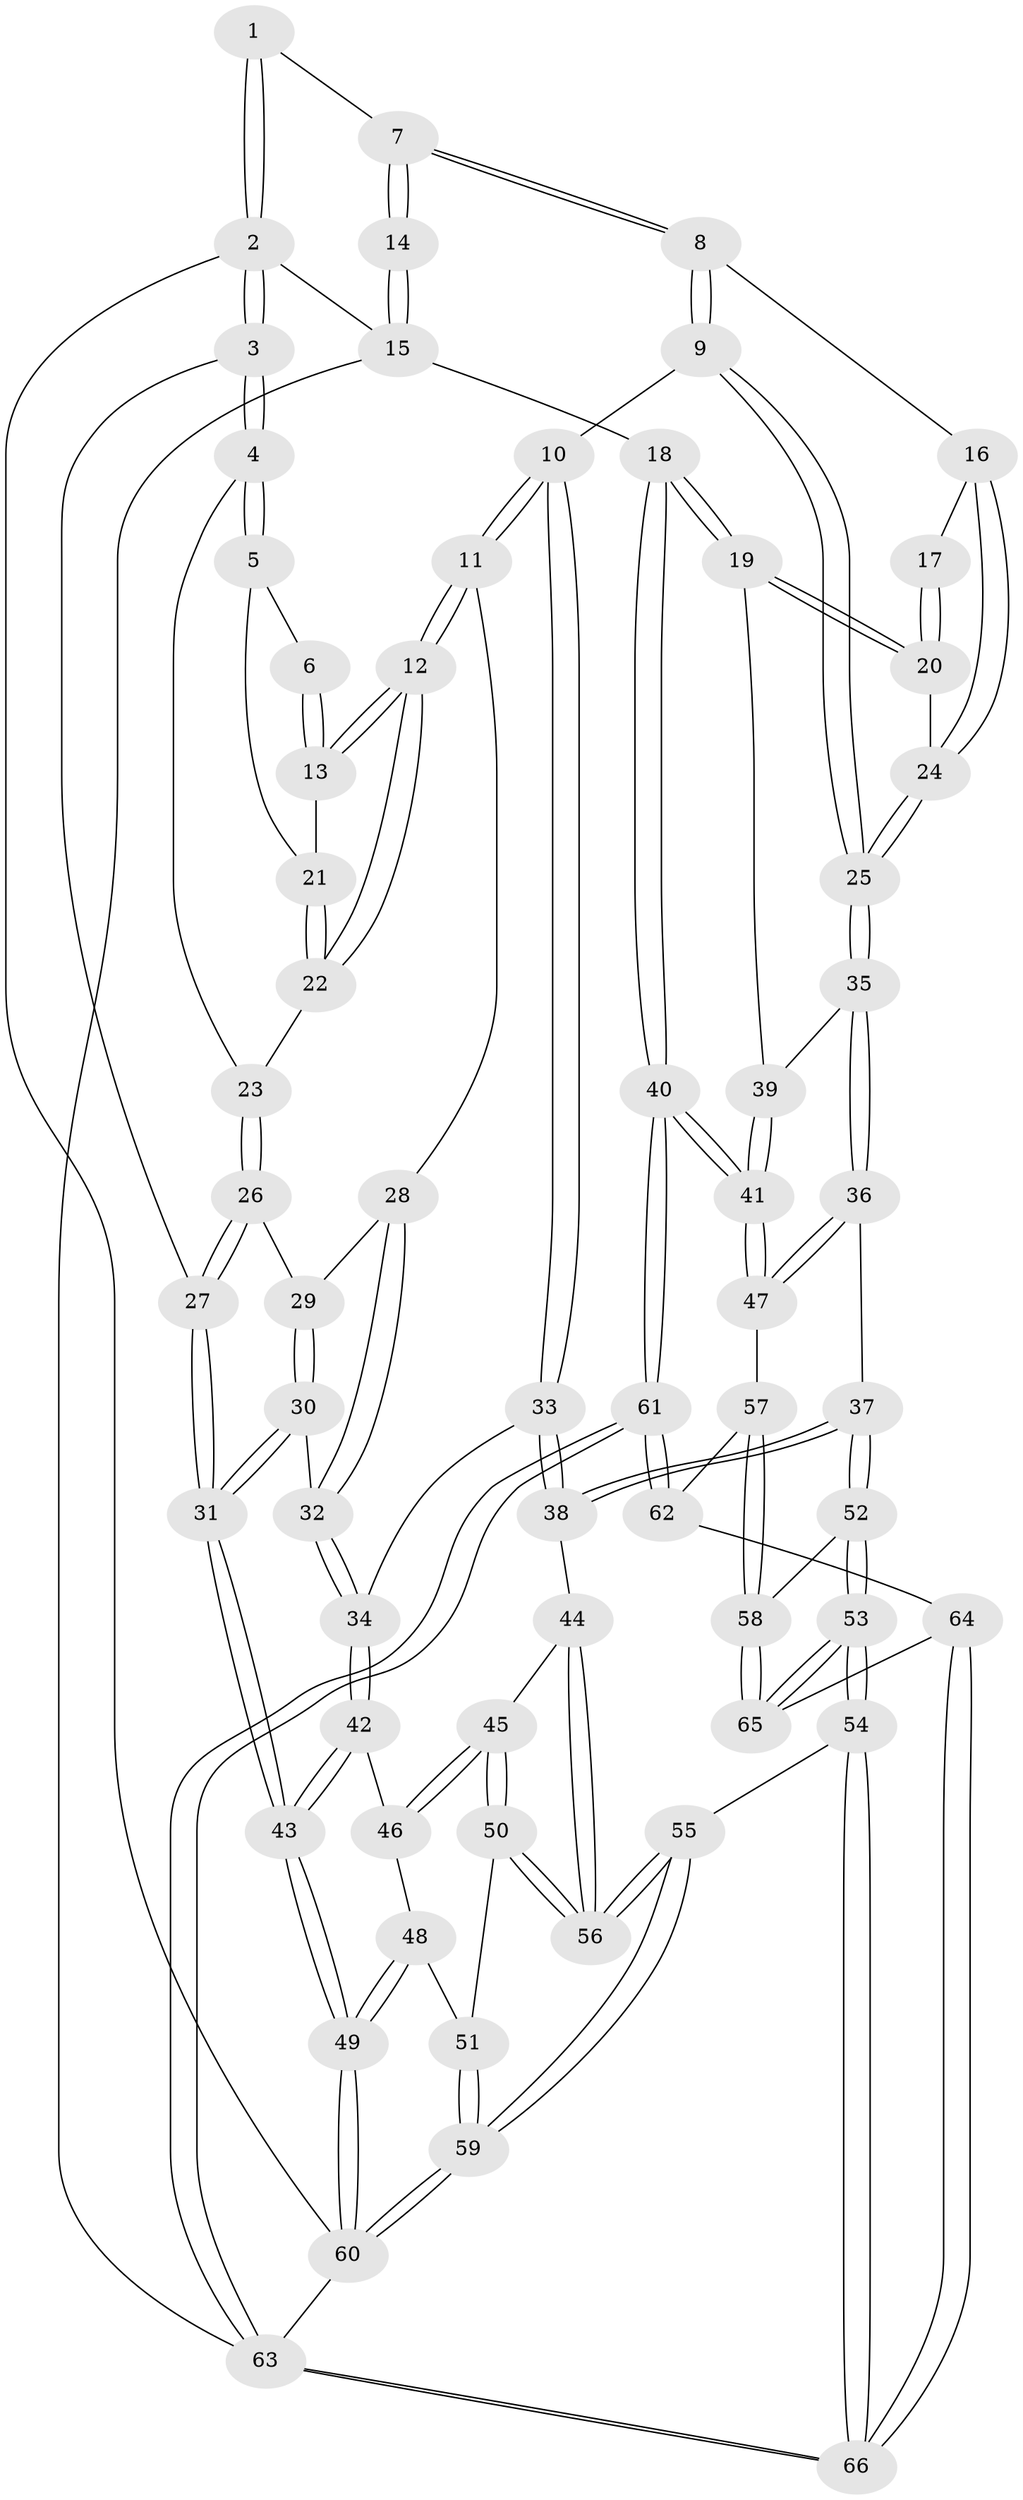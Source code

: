 // Generated by graph-tools (version 1.1) at 2025/27/03/09/25 03:27:08]
// undirected, 66 vertices, 162 edges
graph export_dot {
graph [start="1"]
  node [color=gray90,style=filled];
  1 [pos="+0.22253777621592036+0"];
  2 [pos="+0+0"];
  3 [pos="+0+0.0950236689870279"];
  4 [pos="+0+0.17037467857027172"];
  5 [pos="+0+0.1680465921216899"];
  6 [pos="+0.15618965857895659+0.06140624738834693"];
  7 [pos="+0.45963038859344885+0"];
  8 [pos="+0.4867586551076627+0.10654012676768285"];
  9 [pos="+0.42300489969394156+0.19959641417240873"];
  10 [pos="+0.3351298015075476+0.29029036952527887"];
  11 [pos="+0.3329656482422397+0.29038711691727026"];
  12 [pos="+0.3288829166585912+0.2895032643591705"];
  13 [pos="+0.21311119097383294+0.20106277623745294"];
  14 [pos="+1+0"];
  15 [pos="+1+0"];
  16 [pos="+0.6975043213212939+0.20777015111294844"];
  17 [pos="+1+0"];
  18 [pos="+1+0.3255738530845167"];
  19 [pos="+1+0.3348590552766136"];
  20 [pos="+0.8116742211641516+0.32050630474252956"];
  21 [pos="+0.08429687647550575+0.2009587122771631"];
  22 [pos="+0.12950474057085812+0.34206538315607654"];
  23 [pos="+0.0911657841248668+0.36437908263228436"];
  24 [pos="+0.7748874926410131+0.3226313618647878"];
  25 [pos="+0.6785899399123613+0.5134166466245468"];
  26 [pos="+0.07596208817842573+0.3864668266634699"];
  27 [pos="+0+0.561707298953824"];
  28 [pos="+0.21978214802392537+0.44504036880197284"];
  29 [pos="+0.1607749655218161+0.45917176569918633"];
  30 [pos="+0.13845150576687612+0.5611920611142898"];
  31 [pos="+0+0.626427981226167"];
  32 [pos="+0.22513297502225577+0.5743865347548068"];
  33 [pos="+0.416616827252756+0.4984274909369713"];
  34 [pos="+0.22912422915535957+0.5767301736091572"];
  35 [pos="+0.671910538581157+0.5353601229536951"];
  36 [pos="+0.6346511268356289+0.5927490771092111"];
  37 [pos="+0.5779560002785432+0.617013546968817"];
  38 [pos="+0.5475730139286579+0.6128309453544926"];
  39 [pos="+0.8831130513161258+0.5476016409794217"];
  40 [pos="+1+0.7406474228001331"];
  41 [pos="+1+0.7253273941854648"];
  42 [pos="+0.24040183598813888+0.6485426599817531"];
  43 [pos="+0+0.7386373164001117"];
  44 [pos="+0.4268376412699166+0.69885889924424"];
  45 [pos="+0.29249434805395413+0.7343934883718957"];
  46 [pos="+0.26906258336168604+0.7155016682702517"];
  47 [pos="+0.8395659466977962+0.7476856518101003"];
  48 [pos="+0.09413651713008071+0.7455653353680938"];
  49 [pos="+0+0.7865831535392059"];
  50 [pos="+0.2912534330398772+0.7396043803749521"];
  51 [pos="+0.2449495285380641+0.8050956599085006"];
  52 [pos="+0.5817069548875313+0.6957417481777163"];
  53 [pos="+0.5699324355928668+1"];
  54 [pos="+0.54869020863447+1"];
  55 [pos="+0.40995008965610397+1"];
  56 [pos="+0.39652523848974847+1"];
  57 [pos="+0.8392266883663475+0.748784403187741"];
  58 [pos="+0.7463498892775621+0.8770050187741558"];
  59 [pos="+0+1"];
  60 [pos="+0+1"];
  61 [pos="+1+1"];
  62 [pos="+0.8569431795994256+0.8774678614481025"];
  63 [pos="+1+1"];
  64 [pos="+0.8379226405672994+0.924177932466933"];
  65 [pos="+0.7360784722940613+0.9004325320866118"];
  66 [pos="+0.9946954432189764+1"];
  1 -- 2;
  1 -- 2;
  1 -- 7;
  2 -- 3;
  2 -- 3;
  2 -- 15;
  2 -- 60;
  3 -- 4;
  3 -- 4;
  3 -- 27;
  4 -- 5;
  4 -- 5;
  4 -- 23;
  5 -- 6;
  5 -- 21;
  6 -- 13;
  6 -- 13;
  7 -- 8;
  7 -- 8;
  7 -- 14;
  7 -- 14;
  8 -- 9;
  8 -- 9;
  8 -- 16;
  9 -- 10;
  9 -- 25;
  9 -- 25;
  10 -- 11;
  10 -- 11;
  10 -- 33;
  10 -- 33;
  11 -- 12;
  11 -- 12;
  11 -- 28;
  12 -- 13;
  12 -- 13;
  12 -- 22;
  12 -- 22;
  13 -- 21;
  14 -- 15;
  14 -- 15;
  15 -- 18;
  15 -- 63;
  16 -- 17;
  16 -- 24;
  16 -- 24;
  17 -- 20;
  17 -- 20;
  18 -- 19;
  18 -- 19;
  18 -- 40;
  18 -- 40;
  19 -- 20;
  19 -- 20;
  19 -- 39;
  20 -- 24;
  21 -- 22;
  21 -- 22;
  22 -- 23;
  23 -- 26;
  23 -- 26;
  24 -- 25;
  24 -- 25;
  25 -- 35;
  25 -- 35;
  26 -- 27;
  26 -- 27;
  26 -- 29;
  27 -- 31;
  27 -- 31;
  28 -- 29;
  28 -- 32;
  28 -- 32;
  29 -- 30;
  29 -- 30;
  30 -- 31;
  30 -- 31;
  30 -- 32;
  31 -- 43;
  31 -- 43;
  32 -- 34;
  32 -- 34;
  33 -- 34;
  33 -- 38;
  33 -- 38;
  34 -- 42;
  34 -- 42;
  35 -- 36;
  35 -- 36;
  35 -- 39;
  36 -- 37;
  36 -- 47;
  36 -- 47;
  37 -- 38;
  37 -- 38;
  37 -- 52;
  37 -- 52;
  38 -- 44;
  39 -- 41;
  39 -- 41;
  40 -- 41;
  40 -- 41;
  40 -- 61;
  40 -- 61;
  41 -- 47;
  41 -- 47;
  42 -- 43;
  42 -- 43;
  42 -- 46;
  43 -- 49;
  43 -- 49;
  44 -- 45;
  44 -- 56;
  44 -- 56;
  45 -- 46;
  45 -- 46;
  45 -- 50;
  45 -- 50;
  46 -- 48;
  47 -- 57;
  48 -- 49;
  48 -- 49;
  48 -- 51;
  49 -- 60;
  49 -- 60;
  50 -- 51;
  50 -- 56;
  50 -- 56;
  51 -- 59;
  51 -- 59;
  52 -- 53;
  52 -- 53;
  52 -- 58;
  53 -- 54;
  53 -- 54;
  53 -- 65;
  53 -- 65;
  54 -- 55;
  54 -- 66;
  54 -- 66;
  55 -- 56;
  55 -- 56;
  55 -- 59;
  55 -- 59;
  57 -- 58;
  57 -- 58;
  57 -- 62;
  58 -- 65;
  58 -- 65;
  59 -- 60;
  59 -- 60;
  60 -- 63;
  61 -- 62;
  61 -- 62;
  61 -- 63;
  61 -- 63;
  62 -- 64;
  63 -- 66;
  63 -- 66;
  64 -- 65;
  64 -- 66;
  64 -- 66;
}
